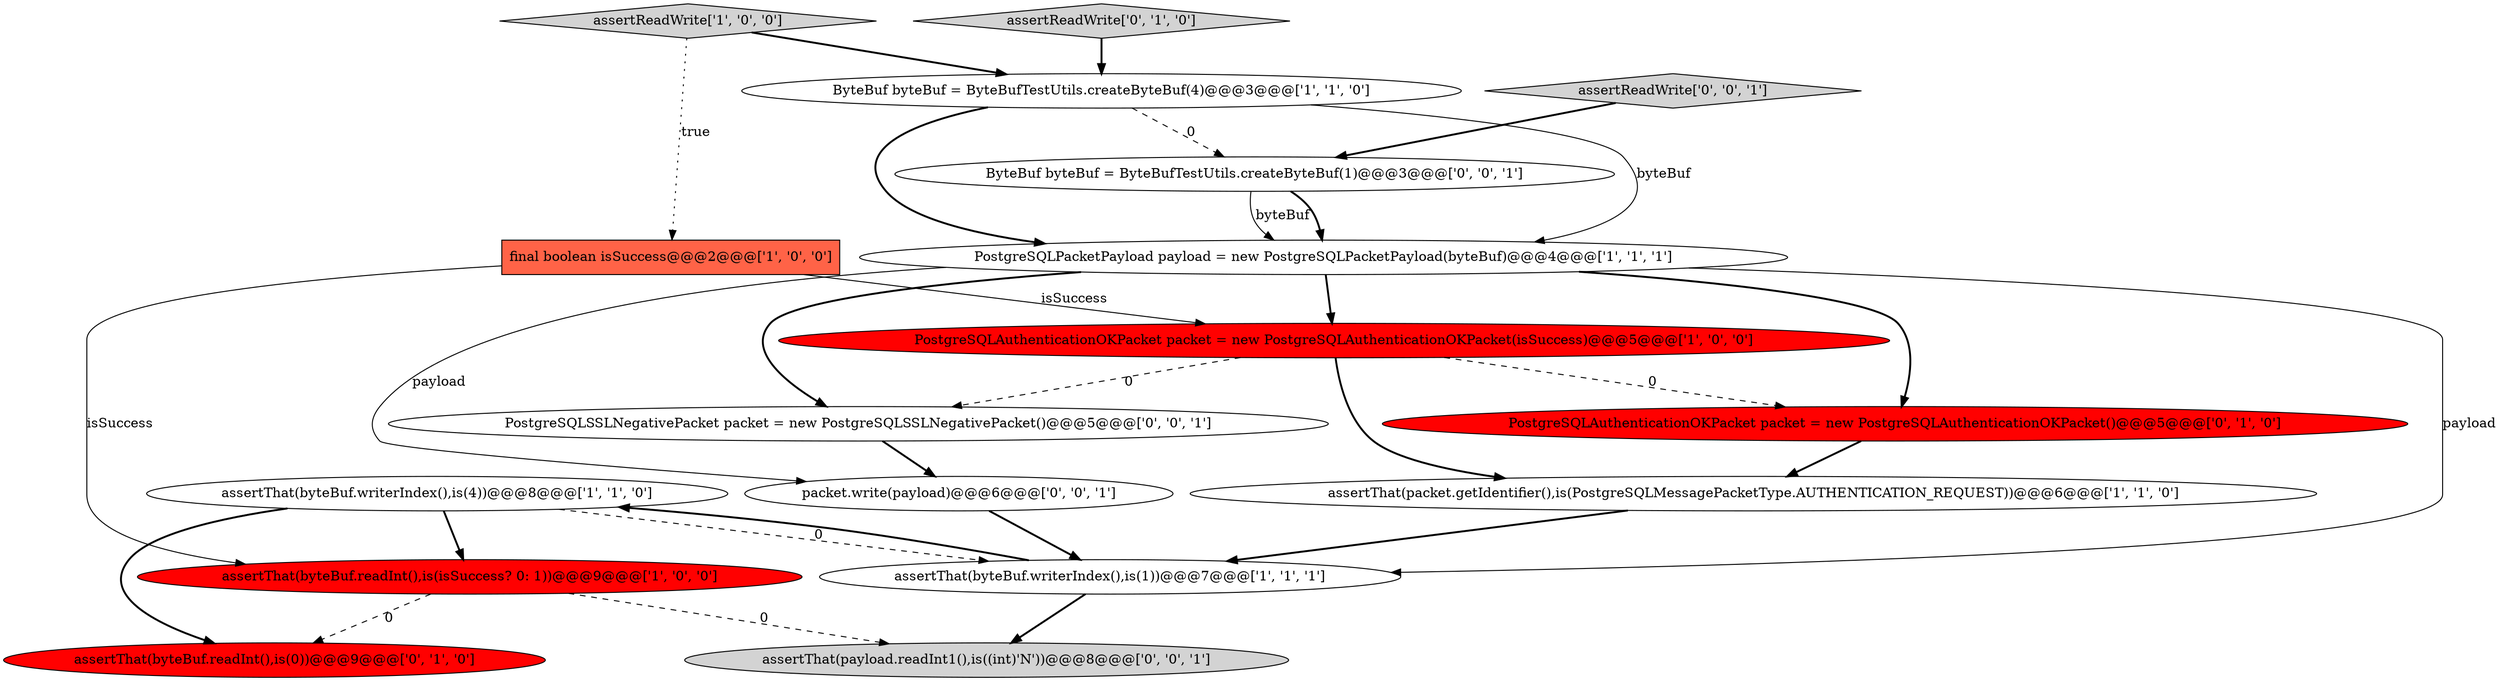 digraph {
7 [style = filled, label = "assertThat(byteBuf.writerIndex(),is(4))@@@8@@@['1', '1', '0']", fillcolor = white, shape = ellipse image = "AAA0AAABBB1BBB"];
1 [style = filled, label = "assertThat(byteBuf.readInt(),is(isSuccess? 0: 1))@@@9@@@['1', '0', '0']", fillcolor = red, shape = ellipse image = "AAA1AAABBB1BBB"];
10 [style = filled, label = "assertReadWrite['0', '1', '0']", fillcolor = lightgray, shape = diamond image = "AAA0AAABBB2BBB"];
3 [style = filled, label = "PostgreSQLPacketPayload payload = new PostgreSQLPacketPayload(byteBuf)@@@4@@@['1', '1', '1']", fillcolor = white, shape = ellipse image = "AAA0AAABBB1BBB"];
5 [style = filled, label = "ByteBuf byteBuf = ByteBufTestUtils.createByteBuf(4)@@@3@@@['1', '1', '0']", fillcolor = white, shape = ellipse image = "AAA0AAABBB1BBB"];
12 [style = filled, label = "ByteBuf byteBuf = ByteBufTestUtils.createByteBuf(1)@@@3@@@['0', '0', '1']", fillcolor = white, shape = ellipse image = "AAA0AAABBB3BBB"];
14 [style = filled, label = "packet.write(payload)@@@6@@@['0', '0', '1']", fillcolor = white, shape = ellipse image = "AAA0AAABBB3BBB"];
4 [style = filled, label = "assertThat(packet.getIdentifier(),is(PostgreSQLMessagePacketType.AUTHENTICATION_REQUEST))@@@6@@@['1', '1', '0']", fillcolor = white, shape = ellipse image = "AAA0AAABBB1BBB"];
8 [style = filled, label = "assertReadWrite['1', '0', '0']", fillcolor = lightgray, shape = diamond image = "AAA0AAABBB1BBB"];
13 [style = filled, label = "PostgreSQLSSLNegativePacket packet = new PostgreSQLSSLNegativePacket()@@@5@@@['0', '0', '1']", fillcolor = white, shape = ellipse image = "AAA0AAABBB3BBB"];
9 [style = filled, label = "assertThat(byteBuf.readInt(),is(0))@@@9@@@['0', '1', '0']", fillcolor = red, shape = ellipse image = "AAA1AAABBB2BBB"];
15 [style = filled, label = "assertReadWrite['0', '0', '1']", fillcolor = lightgray, shape = diamond image = "AAA0AAABBB3BBB"];
6 [style = filled, label = "assertThat(byteBuf.writerIndex(),is(1))@@@7@@@['1', '1', '1']", fillcolor = white, shape = ellipse image = "AAA0AAABBB1BBB"];
16 [style = filled, label = "assertThat(payload.readInt1(),is((int)'N'))@@@8@@@['0', '0', '1']", fillcolor = lightgray, shape = ellipse image = "AAA0AAABBB3BBB"];
11 [style = filled, label = "PostgreSQLAuthenticationOKPacket packet = new PostgreSQLAuthenticationOKPacket()@@@5@@@['0', '1', '0']", fillcolor = red, shape = ellipse image = "AAA1AAABBB2BBB"];
0 [style = filled, label = "PostgreSQLAuthenticationOKPacket packet = new PostgreSQLAuthenticationOKPacket(isSuccess)@@@5@@@['1', '0', '0']", fillcolor = red, shape = ellipse image = "AAA1AAABBB1BBB"];
2 [style = filled, label = "final boolean isSuccess@@@2@@@['1', '0', '0']", fillcolor = tomato, shape = box image = "AAA1AAABBB1BBB"];
5->3 [style = bold, label=""];
5->12 [style = dashed, label="0"];
12->3 [style = solid, label="byteBuf"];
7->1 [style = bold, label=""];
5->3 [style = solid, label="byteBuf"];
4->6 [style = bold, label=""];
8->2 [style = dotted, label="true"];
11->4 [style = bold, label=""];
2->1 [style = solid, label="isSuccess"];
3->11 [style = bold, label=""];
1->9 [style = dashed, label="0"];
0->11 [style = dashed, label="0"];
3->0 [style = bold, label=""];
7->6 [style = dashed, label="0"];
7->9 [style = bold, label=""];
10->5 [style = bold, label=""];
8->5 [style = bold, label=""];
0->4 [style = bold, label=""];
6->16 [style = bold, label=""];
1->16 [style = dashed, label="0"];
0->13 [style = dashed, label="0"];
3->13 [style = bold, label=""];
3->6 [style = solid, label="payload"];
3->14 [style = solid, label="payload"];
15->12 [style = bold, label=""];
12->3 [style = bold, label=""];
2->0 [style = solid, label="isSuccess"];
6->7 [style = bold, label=""];
13->14 [style = bold, label=""];
14->6 [style = bold, label=""];
}
